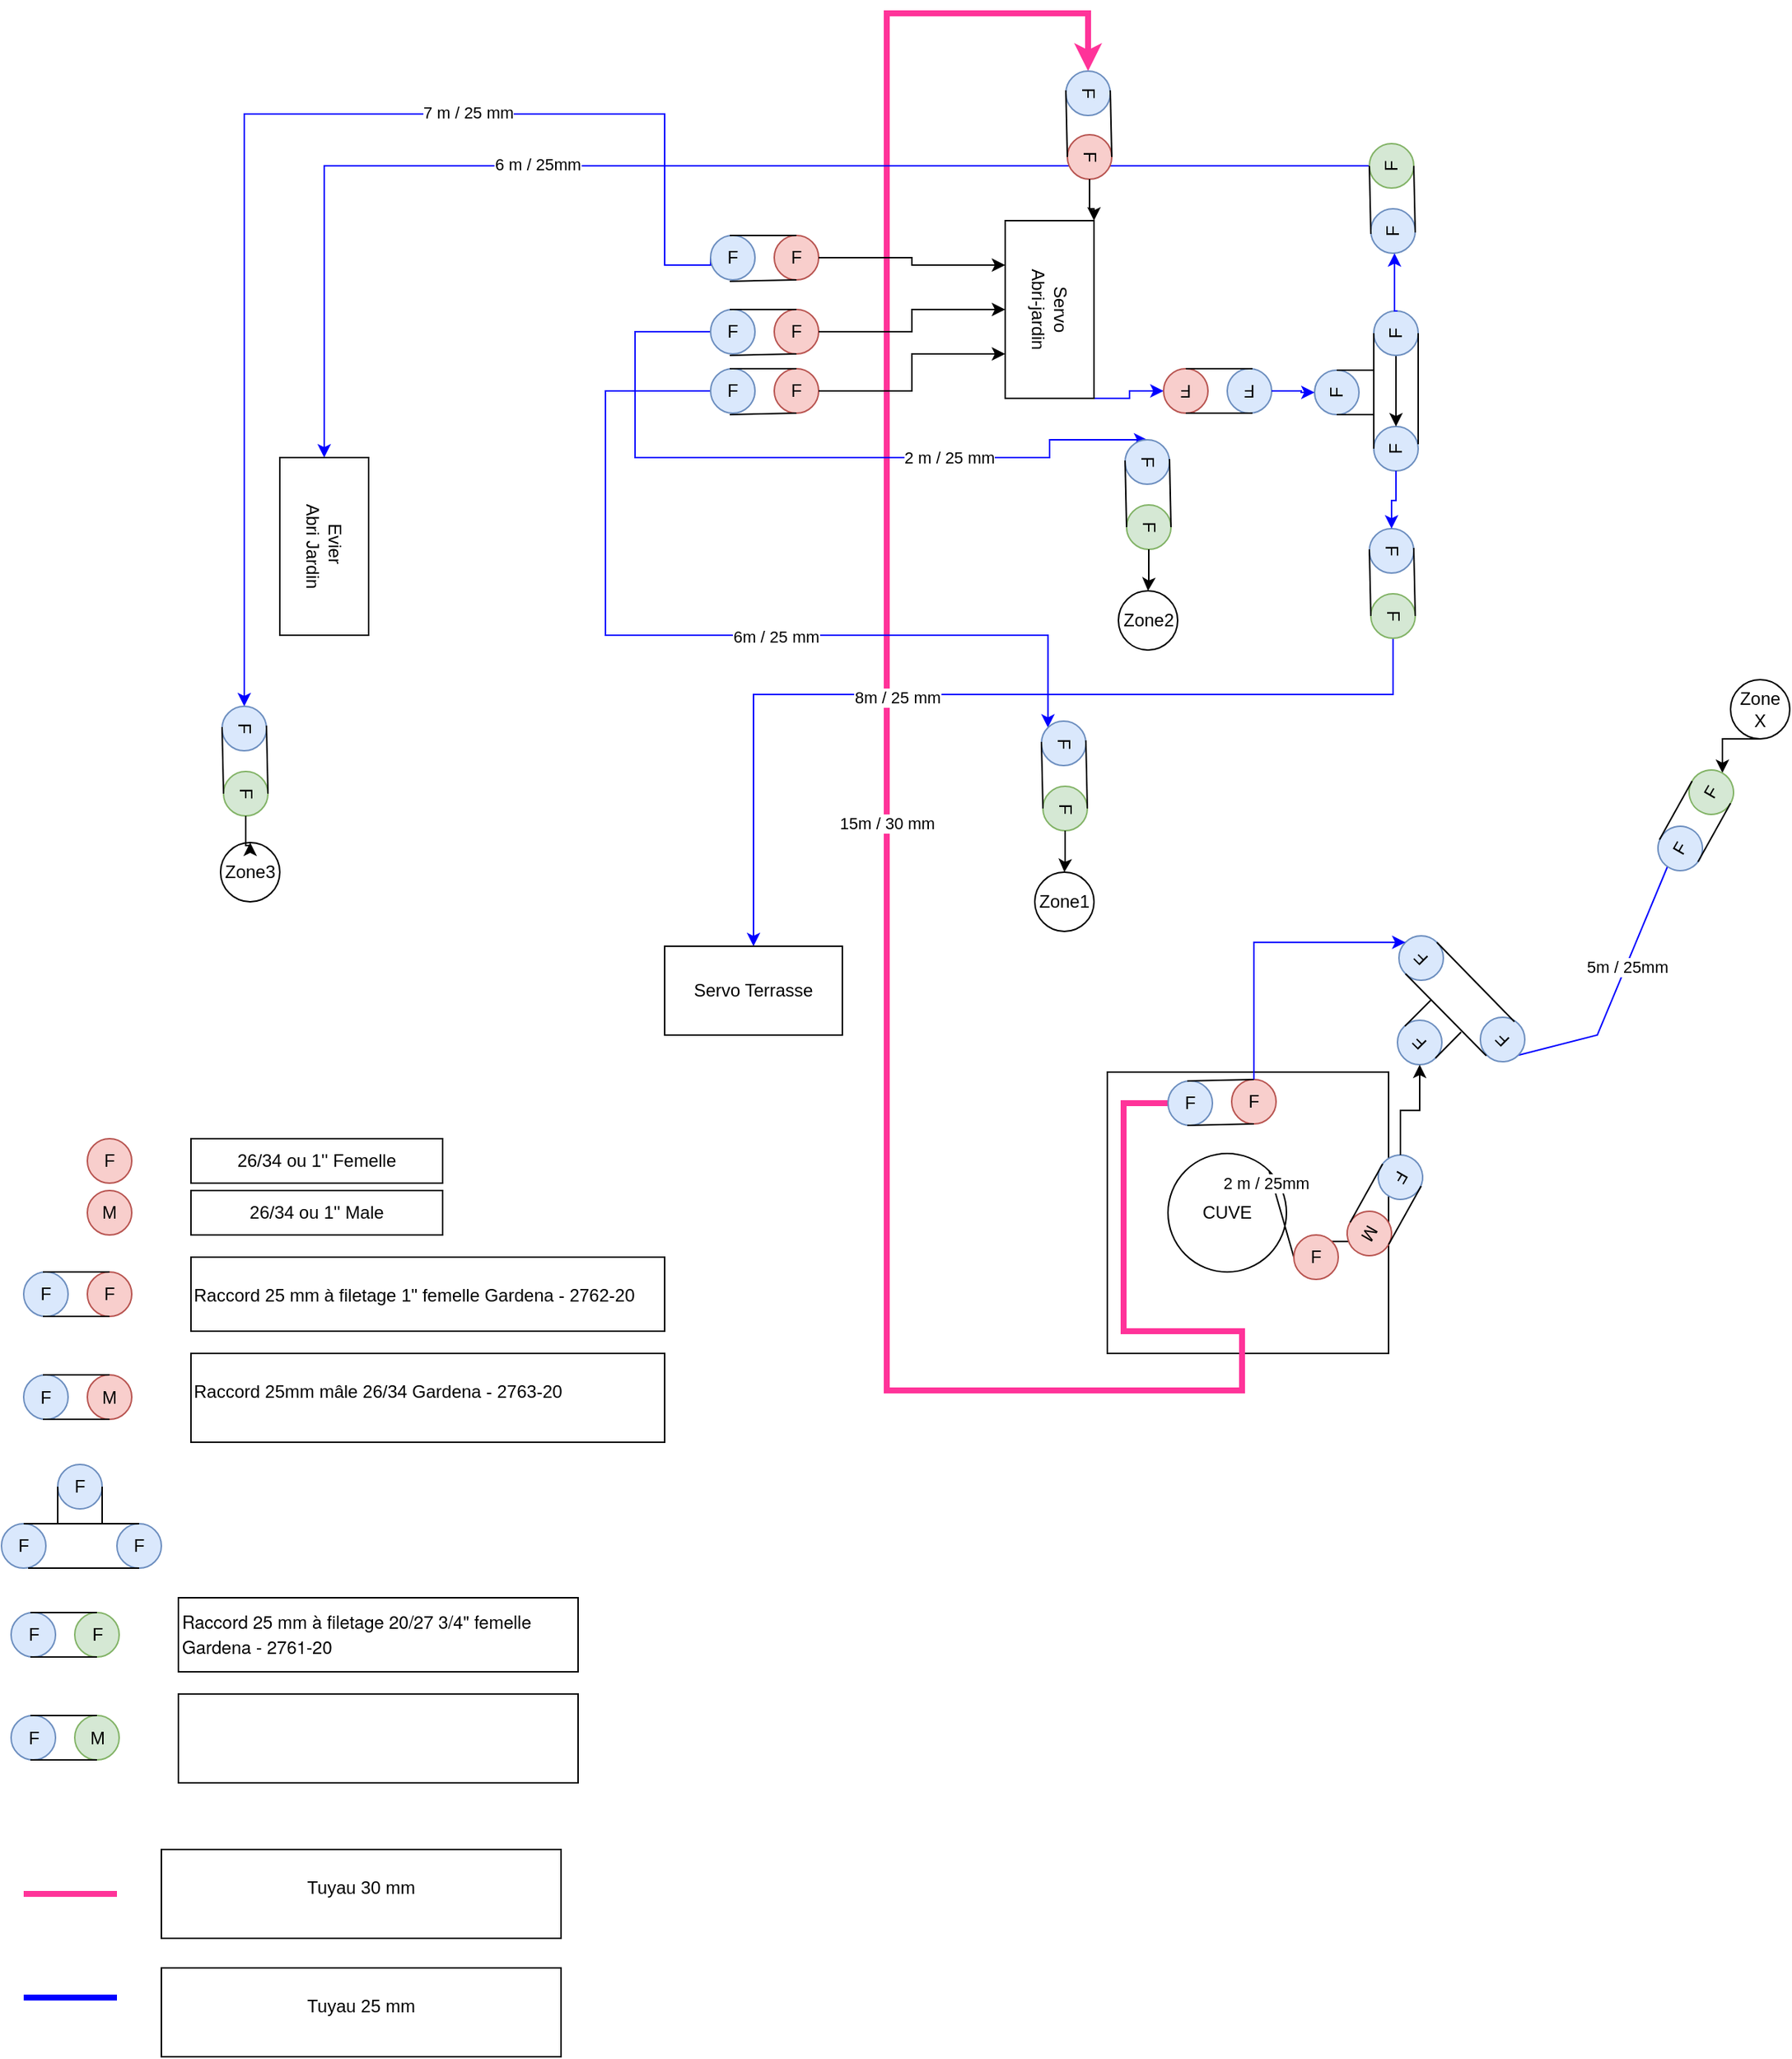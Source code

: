 <mxfile version="20.8.11" type="github">
  <diagram name="Page-1" id="x6a1R5R4ytEmfVrX3U43">
    <mxGraphModel dx="1573" dy="1703" grid="1" gridSize="10" guides="1" tooltips="1" connect="1" arrows="1" fold="1" page="1" pageScale="1" pageWidth="827" pageHeight="1169" math="0" shadow="0">
      <root>
        <mxCell id="0" />
        <mxCell id="1" parent="0" />
        <mxCell id="R0zmebqpnlVrIiYbYnW8-24" value="" style="whiteSpace=wrap;html=1;aspect=fixed;" vertex="1" parent="1">
          <mxGeometry x="319" y="445" width="190" height="190" as="geometry" />
        </mxCell>
        <mxCell id="R0zmebqpnlVrIiYbYnW8-7" value="" style="edgeStyle=orthogonalEdgeStyle;rounded=0;orthogonalLoop=1;jettySize=auto;html=1;entryX=0;entryY=0.5;entryDx=0;entryDy=0;strokeColor=#FF3399;strokeWidth=4;" edge="1" parent="1" source="R0zmebqpnlVrIiYbYnW8-53" target="R0zmebqpnlVrIiYbYnW8-140">
          <mxGeometry relative="1" as="geometry">
            <mxPoint x="414" y="610" as="sourcePoint" />
            <Array as="points">
              <mxPoint x="330" y="466" />
              <mxPoint x="330" y="620" />
              <mxPoint x="410" y="620" />
              <mxPoint x="410" y="660" />
              <mxPoint x="170" y="660" />
              <mxPoint x="170" y="-270" />
              <mxPoint x="306" y="-270" />
            </Array>
          </mxGeometry>
        </mxCell>
        <mxCell id="R0zmebqpnlVrIiYbYnW8-8" value="15m / 30 mm" style="edgeLabel;html=1;align=center;verticalAlign=middle;resizable=0;points=[];" vertex="1" connectable="0" parent="R0zmebqpnlVrIiYbYnW8-7">
          <mxGeometry x="0.125" relative="1" as="geometry">
            <mxPoint as="offset" />
          </mxGeometry>
        </mxCell>
        <mxCell id="R0zmebqpnlVrIiYbYnW8-1" value="CUVE" style="ellipse;whiteSpace=wrap;html=1;aspect=fixed;" vertex="1" parent="1">
          <mxGeometry x="360" y="500" width="80" height="80" as="geometry" />
        </mxCell>
        <mxCell id="R0zmebqpnlVrIiYbYnW8-2" value="" style="endArrow=none;html=1;rounded=0;exitX=1;exitY=0;exitDx=0;exitDy=0;entryX=0;entryY=0.5;entryDx=0;entryDy=0;" edge="1" parent="1" source="R0zmebqpnlVrIiYbYnW8-1" target="R0zmebqpnlVrIiYbYnW8-26">
          <mxGeometry width="50" height="50" relative="1" as="geometry">
            <mxPoint x="440" y="530" as="sourcePoint" />
            <mxPoint x="460" y="530" as="targetPoint" />
          </mxGeometry>
        </mxCell>
        <mxCell id="R0zmebqpnlVrIiYbYnW8-3" value="2 m / 25mm" style="edgeLabel;html=1;align=center;verticalAlign=middle;resizable=0;points=[];" vertex="1" connectable="0" parent="R0zmebqpnlVrIiYbYnW8-2">
          <mxGeometry x="0.2" y="1" relative="1" as="geometry">
            <mxPoint x="-14" y="-27" as="offset" />
          </mxGeometry>
        </mxCell>
        <mxCell id="R0zmebqpnlVrIiYbYnW8-4" value="" style="endArrow=none;html=1;rounded=0;exitX=0;exitY=0.5;exitDx=0;exitDy=0;strokeColor=#0000FF;" edge="1" parent="1" source="R0zmebqpnlVrIiYbYnW8-65">
          <mxGeometry width="50" height="50" relative="1" as="geometry">
            <mxPoint x="693" y="535" as="sourcePoint" />
            <mxPoint x="700" y="300" as="targetPoint" />
            <Array as="points">
              <mxPoint x="650" y="420" />
            </Array>
          </mxGeometry>
        </mxCell>
        <mxCell id="R0zmebqpnlVrIiYbYnW8-5" value="5m / 25mm" style="edgeLabel;html=1;align=center;verticalAlign=middle;resizable=0;points=[];" vertex="1" connectable="0" parent="R0zmebqpnlVrIiYbYnW8-4">
          <mxGeometry x="0.139" relative="1" as="geometry">
            <mxPoint as="offset" />
          </mxGeometry>
        </mxCell>
        <mxCell id="R0zmebqpnlVrIiYbYnW8-10" value="" style="edgeStyle=orthogonalEdgeStyle;rounded=0;orthogonalLoop=1;jettySize=auto;html=1;exitX=0.5;exitY=0;exitDx=0;exitDy=0;strokeColor=#0000FF;" edge="1" parent="1" source="R0zmebqpnlVrIiYbYnW8-136" target="R0zmebqpnlVrIiYbYnW8-9">
          <mxGeometry relative="1" as="geometry">
            <mxPoint x="130" y="-10" as="sourcePoint" />
          </mxGeometry>
        </mxCell>
        <mxCell id="R0zmebqpnlVrIiYbYnW8-11" value="6 m / 25mm" style="edgeLabel;html=1;align=center;verticalAlign=middle;resizable=0;points=[];" vertex="1" connectable="0" parent="R0zmebqpnlVrIiYbYnW8-10">
          <mxGeometry x="0.246" y="-1" relative="1" as="geometry">
            <mxPoint as="offset" />
          </mxGeometry>
        </mxCell>
        <mxCell id="R0zmebqpnlVrIiYbYnW8-13" value="" style="edgeStyle=orthogonalEdgeStyle;rounded=0;orthogonalLoop=1;jettySize=auto;html=1;strokeColor=#0000FF;exitX=1;exitY=0.5;exitDx=0;exitDy=0;" edge="1" parent="1" source="R0zmebqpnlVrIiYbYnW8-131" target="R0zmebqpnlVrIiYbYnW8-12">
          <mxGeometry relative="1" as="geometry">
            <mxPoint x="140" y="50" as="sourcePoint" />
            <Array as="points">
              <mxPoint x="512" y="190" />
              <mxPoint x="80" y="190" />
            </Array>
          </mxGeometry>
        </mxCell>
        <mxCell id="R0zmebqpnlVrIiYbYnW8-21" value="8m / 25 mm" style="edgeLabel;html=1;align=center;verticalAlign=middle;resizable=0;points=[];" vertex="1" connectable="0" parent="R0zmebqpnlVrIiYbYnW8-13">
          <mxGeometry x="0.165" y="2" relative="1" as="geometry">
            <mxPoint as="offset" />
          </mxGeometry>
        </mxCell>
        <mxCell id="R0zmebqpnlVrIiYbYnW8-15" value="" style="edgeStyle=orthogonalEdgeStyle;rounded=0;orthogonalLoop=1;jettySize=auto;html=1;exitX=0;exitY=0.5;exitDx=0;exitDy=0;entryX=0;entryY=1;entryDx=0;entryDy=0;strokeColor=#0000FF;" edge="1" parent="1" source="R0zmebqpnlVrIiYbYnW8-188" target="R0zmebqpnlVrIiYbYnW8-118">
          <mxGeometry relative="1" as="geometry">
            <Array as="points">
              <mxPoint x="-20" y="-15" />
              <mxPoint x="-20" y="150" />
              <mxPoint x="279" y="150" />
            </Array>
          </mxGeometry>
        </mxCell>
        <mxCell id="R0zmebqpnlVrIiYbYnW8-22" value="6m / 25 mm" style="edgeLabel;html=1;align=center;verticalAlign=middle;resizable=0;points=[];" vertex="1" connectable="0" parent="R0zmebqpnlVrIiYbYnW8-15">
          <mxGeometry x="0.173" y="-1" relative="1" as="geometry">
            <mxPoint as="offset" />
          </mxGeometry>
        </mxCell>
        <mxCell id="R0zmebqpnlVrIiYbYnW8-150" style="edgeStyle=orthogonalEdgeStyle;rounded=0;orthogonalLoop=1;jettySize=auto;html=1;exitX=1;exitY=0;exitDx=0;exitDy=0;fontSize=12;strokeColor=#0000FF;" edge="1" parent="1" source="R0zmebqpnlVrIiYbYnW8-6" target="R0zmebqpnlVrIiYbYnW8-147">
          <mxGeometry relative="1" as="geometry">
            <Array as="points">
              <mxPoint x="334" y="-10" />
              <mxPoint x="334" y="-15" />
            </Array>
          </mxGeometry>
        </mxCell>
        <mxCell id="R0zmebqpnlVrIiYbYnW8-6" value="Servo &lt;br&gt;Abri-jardin" style="whiteSpace=wrap;html=1;rotation=90;" vertex="1" parent="1">
          <mxGeometry x="220" y="-100" width="120" height="60" as="geometry" />
        </mxCell>
        <mxCell id="R0zmebqpnlVrIiYbYnW8-9" value="Evier&amp;nbsp;&lt;br&gt;Abri Jardin" style="whiteSpace=wrap;html=1;rotation=90;" vertex="1" parent="1">
          <mxGeometry x="-270" y="60" width="120" height="60" as="geometry" />
        </mxCell>
        <mxCell id="R0zmebqpnlVrIiYbYnW8-12" value="Servo Terrasse" style="whiteSpace=wrap;html=1;" vertex="1" parent="1">
          <mxGeometry x="20" y="360" width="120" height="60" as="geometry" />
        </mxCell>
        <mxCell id="R0zmebqpnlVrIiYbYnW8-14" value="Zone1" style="ellipse;whiteSpace=wrap;html=1;" vertex="1" parent="1">
          <mxGeometry x="270" y="310" width="40" height="40" as="geometry" />
        </mxCell>
        <mxCell id="R0zmebqpnlVrIiYbYnW8-16" value="" style="edgeStyle=orthogonalEdgeStyle;rounded=0;orthogonalLoop=1;jettySize=auto;html=1;exitX=0;exitY=0.5;exitDx=0;exitDy=0;entryX=0;entryY=0.5;entryDx=0;entryDy=0;strokeColor=#0000FF;" edge="1" parent="1" target="R0zmebqpnlVrIiYbYnW8-112" source="R0zmebqpnlVrIiYbYnW8-183">
          <mxGeometry relative="1" as="geometry">
            <mxPoint x="250" y="-230" as="sourcePoint" />
            <Array as="points">
              <mxPoint y="-55" />
              <mxPoint y="30" />
              <mxPoint x="280" y="30" />
              <mxPoint x="280" y="18" />
            </Array>
          </mxGeometry>
        </mxCell>
        <mxCell id="R0zmebqpnlVrIiYbYnW8-23" value="2 m / 25 mm" style="edgeLabel;html=1;align=center;verticalAlign=middle;resizable=0;points=[];" vertex="1" connectable="0" parent="R0zmebqpnlVrIiYbYnW8-16">
          <mxGeometry x="0.409" relative="1" as="geometry">
            <mxPoint as="offset" />
          </mxGeometry>
        </mxCell>
        <mxCell id="R0zmebqpnlVrIiYbYnW8-17" value="Zone2" style="ellipse;whiteSpace=wrap;html=1;" vertex="1" parent="1">
          <mxGeometry x="326.5" y="120" width="40" height="40" as="geometry" />
        </mxCell>
        <mxCell id="R0zmebqpnlVrIiYbYnW8-18" value="" style="edgeStyle=orthogonalEdgeStyle;rounded=0;orthogonalLoop=1;jettySize=auto;html=1;entryX=0;entryY=0.5;entryDx=0;entryDy=0;exitX=0;exitY=0.5;exitDx=0;exitDy=0;strokeColor=#0000FF;" edge="1" parent="1" target="R0zmebqpnlVrIiYbYnW8-124" source="R0zmebqpnlVrIiYbYnW8-173">
          <mxGeometry relative="1" as="geometry">
            <mxPoint x="130" y="-110" as="sourcePoint" />
            <mxPoint x="-260" y="200" as="targetPoint" />
            <Array as="points">
              <mxPoint x="51" y="-100" />
              <mxPoint x="20" y="-100" />
              <mxPoint x="20" y="-202" />
              <mxPoint x="-264" y="-202" />
            </Array>
          </mxGeometry>
        </mxCell>
        <mxCell id="R0zmebqpnlVrIiYbYnW8-20" value="7 m / 25 mm" style="edgeLabel;html=1;align=center;verticalAlign=middle;resizable=0;points=[];" vertex="1" connectable="0" parent="R0zmebqpnlVrIiYbYnW8-18">
          <mxGeometry x="-0.339" y="-1" relative="1" as="geometry">
            <mxPoint as="offset" />
          </mxGeometry>
        </mxCell>
        <mxCell id="R0zmebqpnlVrIiYbYnW8-19" value="Zone3" style="ellipse;whiteSpace=wrap;html=1;" vertex="1" parent="1">
          <mxGeometry x="-280" y="290" width="40" height="40" as="geometry" />
        </mxCell>
        <mxCell id="R0zmebqpnlVrIiYbYnW8-110" style="edgeStyle=orthogonalEdgeStyle;rounded=0;orthogonalLoop=1;jettySize=auto;html=1;exitX=0.5;exitY=1;exitDx=0;exitDy=0;entryX=1;entryY=0.5;entryDx=0;entryDy=0;fontSize=12;" edge="1" parent="1" source="R0zmebqpnlVrIiYbYnW8-25" target="R0zmebqpnlVrIiYbYnW8-106">
          <mxGeometry relative="1" as="geometry" />
        </mxCell>
        <mxCell id="R0zmebqpnlVrIiYbYnW8-25" value="Zone X" style="ellipse;whiteSpace=wrap;html=1;" vertex="1" parent="1">
          <mxGeometry x="740" y="180" width="40" height="40" as="geometry" />
        </mxCell>
        <mxCell id="R0zmebqpnlVrIiYbYnW8-93" style="edgeStyle=orthogonalEdgeStyle;rounded=0;orthogonalLoop=1;jettySize=auto;html=1;exitX=1;exitY=0;exitDx=0;exitDy=0;" edge="1" parent="1" source="R0zmebqpnlVrIiYbYnW8-26" target="R0zmebqpnlVrIiYbYnW8-89">
          <mxGeometry relative="1" as="geometry" />
        </mxCell>
        <mxCell id="R0zmebqpnlVrIiYbYnW8-26" value="F" style="ellipse;whiteSpace=wrap;html=1;aspect=fixed;fillColor=#f8cecc;strokeColor=#b85450;" vertex="1" parent="1">
          <mxGeometry x="445" y="555" width="30" height="30" as="geometry" />
        </mxCell>
        <mxCell id="R0zmebqpnlVrIiYbYnW8-27" value="F" style="ellipse;whiteSpace=wrap;html=1;aspect=fixed;fillColor=#f8cecc;strokeColor=#b85450;" vertex="1" parent="1">
          <mxGeometry x="-370" y="490" width="30" height="30" as="geometry" />
        </mxCell>
        <mxCell id="R0zmebqpnlVrIiYbYnW8-28" value="M" style="ellipse;whiteSpace=wrap;html=1;aspect=fixed;fillColor=#f8cecc;strokeColor=#b85450;" vertex="1" parent="1">
          <mxGeometry x="-370" y="525" width="30" height="30" as="geometry" />
        </mxCell>
        <mxCell id="R0zmebqpnlVrIiYbYnW8-29" value="26/34 ou 1&#39;&#39; Femelle" style="text;strokeColor=default;align=center;fillColor=none;html=1;verticalAlign=middle;whiteSpace=wrap;rounded=0;" vertex="1" parent="1">
          <mxGeometry x="-300" y="490" width="170" height="30" as="geometry" />
        </mxCell>
        <mxCell id="R0zmebqpnlVrIiYbYnW8-30" value="26/34&amp;nbsp;ou 1&#39;&#39; Male" style="text;strokeColor=default;align=center;fillColor=none;html=1;verticalAlign=middle;whiteSpace=wrap;rounded=0;" vertex="1" parent="1">
          <mxGeometry x="-300" y="525" width="170" height="30" as="geometry" />
        </mxCell>
        <mxCell id="R0zmebqpnlVrIiYbYnW8-39" value="F" style="ellipse;whiteSpace=wrap;html=1;aspect=fixed;fillColor=#dae8fc;strokeColor=#6c8ebf;" vertex="1" parent="1">
          <mxGeometry x="-413" y="580" width="30" height="30" as="geometry" />
        </mxCell>
        <mxCell id="R0zmebqpnlVrIiYbYnW8-40" value="F" style="ellipse;whiteSpace=wrap;html=1;aspect=fixed;fillColor=#f8cecc;strokeColor=#b85450;" vertex="1" parent="1">
          <mxGeometry x="-370" y="580" width="30" height="30" as="geometry" />
        </mxCell>
        <mxCell id="R0zmebqpnlVrIiYbYnW8-41" value="&lt;p class=&quot;p1&quot;&gt;Raccord 25 mm à filetage 1&quot; femelle Gardena -&amp;nbsp;2762-20&lt;/p&gt;" style="text;whiteSpace=wrap;html=1;strokeColor=default;" vertex="1" parent="1">
          <mxGeometry x="-300" y="570" width="320" height="50" as="geometry" />
        </mxCell>
        <mxCell id="R0zmebqpnlVrIiYbYnW8-45" value="" style="endArrow=none;html=1;rounded=0;entryX=0.5;entryY=0;entryDx=0;entryDy=0;" edge="1" parent="1" target="R0zmebqpnlVrIiYbYnW8-40">
          <mxGeometry width="50" height="50" relative="1" as="geometry">
            <mxPoint x="-400" y="580" as="sourcePoint" />
            <mxPoint x="-350" y="530" as="targetPoint" />
          </mxGeometry>
        </mxCell>
        <mxCell id="R0zmebqpnlVrIiYbYnW8-46" value="" style="endArrow=none;html=1;rounded=0;entryX=0.5;entryY=1;entryDx=0;entryDy=0;" edge="1" parent="1" target="R0zmebqpnlVrIiYbYnW8-40">
          <mxGeometry width="50" height="50" relative="1" as="geometry">
            <mxPoint x="-400" y="610" as="sourcePoint" />
            <mxPoint x="-350" y="560" as="targetPoint" />
          </mxGeometry>
        </mxCell>
        <mxCell id="R0zmebqpnlVrIiYbYnW8-52" value="" style="group;rotation=0;" vertex="1" connectable="0" parent="1">
          <mxGeometry x="360" y="450" width="73" height="30" as="geometry" />
        </mxCell>
        <mxCell id="R0zmebqpnlVrIiYbYnW8-53" value="F" style="ellipse;whiteSpace=wrap;html=1;aspect=fixed;fillColor=#dae8fc;strokeColor=#6c8ebf;rotation=0;" vertex="1" parent="R0zmebqpnlVrIiYbYnW8-52">
          <mxGeometry y="1" width="30" height="30" as="geometry" />
        </mxCell>
        <mxCell id="R0zmebqpnlVrIiYbYnW8-54" value="F" style="ellipse;whiteSpace=wrap;html=1;aspect=fixed;fillColor=#f8cecc;strokeColor=#b85450;rotation=0;" vertex="1" parent="R0zmebqpnlVrIiYbYnW8-52">
          <mxGeometry x="43" width="30" height="30" as="geometry" />
        </mxCell>
        <mxCell id="R0zmebqpnlVrIiYbYnW8-55" value="" style="endArrow=none;html=1;rounded=0;entryX=0.5;entryY=0;entryDx=0;entryDy=0;" edge="1" parent="R0zmebqpnlVrIiYbYnW8-52" target="R0zmebqpnlVrIiYbYnW8-54">
          <mxGeometry width="50" height="50" relative="1" as="geometry">
            <mxPoint x="13" y="1" as="sourcePoint" />
            <mxPoint x="63" y="-49" as="targetPoint" />
          </mxGeometry>
        </mxCell>
        <mxCell id="R0zmebqpnlVrIiYbYnW8-56" value="" style="endArrow=none;html=1;rounded=0;entryX=0.5;entryY=1;entryDx=0;entryDy=0;" edge="1" parent="R0zmebqpnlVrIiYbYnW8-52" target="R0zmebqpnlVrIiYbYnW8-54">
          <mxGeometry width="50" height="50" relative="1" as="geometry">
            <mxPoint x="13" y="31" as="sourcePoint" />
            <mxPoint x="63" y="-19" as="targetPoint" />
          </mxGeometry>
        </mxCell>
        <mxCell id="R0zmebqpnlVrIiYbYnW8-58" value="F" style="ellipse;whiteSpace=wrap;html=1;aspect=fixed;fillColor=#dae8fc;strokeColor=#6c8ebf;" vertex="1" parent="1">
          <mxGeometry x="-428" y="750" width="30" height="30" as="geometry" />
        </mxCell>
        <mxCell id="R0zmebqpnlVrIiYbYnW8-59" value="F" style="ellipse;whiteSpace=wrap;html=1;aspect=fixed;fillColor=#dae8fc;strokeColor=#6c8ebf;" vertex="1" parent="1">
          <mxGeometry x="-350" y="750" width="30" height="30" as="geometry" />
        </mxCell>
        <mxCell id="R0zmebqpnlVrIiYbYnW8-60" value="F" style="ellipse;whiteSpace=wrap;html=1;aspect=fixed;fillColor=#dae8fc;strokeColor=#6c8ebf;" vertex="1" parent="1">
          <mxGeometry x="-390" y="710" width="30" height="30" as="geometry" />
        </mxCell>
        <mxCell id="R0zmebqpnlVrIiYbYnW8-61" value="" style="endArrow=none;html=1;rounded=0;entryX=0.5;entryY=0;entryDx=0;entryDy=0;" edge="1" parent="1" target="R0zmebqpnlVrIiYbYnW8-59">
          <mxGeometry width="50" height="50" relative="1" as="geometry">
            <mxPoint x="-413" y="750" as="sourcePoint" />
            <mxPoint x="-363" y="700" as="targetPoint" />
          </mxGeometry>
        </mxCell>
        <mxCell id="R0zmebqpnlVrIiYbYnW8-62" value="" style="endArrow=none;html=1;rounded=0;entryX=0.5;entryY=1;entryDx=0;entryDy=0;" edge="1" parent="1" target="R0zmebqpnlVrIiYbYnW8-59">
          <mxGeometry width="50" height="50" relative="1" as="geometry">
            <mxPoint x="-410" y="780" as="sourcePoint" />
            <mxPoint x="-360" y="730" as="targetPoint" />
          </mxGeometry>
        </mxCell>
        <mxCell id="R0zmebqpnlVrIiYbYnW8-63" value="" style="endArrow=none;html=1;rounded=0;entryX=0;entryY=0.5;entryDx=0;entryDy=0;" edge="1" parent="1" target="R0zmebqpnlVrIiYbYnW8-60">
          <mxGeometry width="50" height="50" relative="1" as="geometry">
            <mxPoint x="-390" y="750" as="sourcePoint" />
            <mxPoint x="-140" y="690" as="targetPoint" />
          </mxGeometry>
        </mxCell>
        <mxCell id="R0zmebqpnlVrIiYbYnW8-64" value="" style="endArrow=none;html=1;rounded=0;entryX=0;entryY=0.5;entryDx=0;entryDy=0;" edge="1" parent="1">
          <mxGeometry width="50" height="50" relative="1" as="geometry">
            <mxPoint x="-360" y="750" as="sourcePoint" />
            <mxPoint x="-360" y="725" as="targetPoint" />
          </mxGeometry>
        </mxCell>
        <mxCell id="R0zmebqpnlVrIiYbYnW8-72" value="" style="group;rotation=-135;" vertex="1" connectable="0" parent="1">
          <mxGeometry x="490" y="375" width="108" height="70" as="geometry" />
        </mxCell>
        <mxCell id="R0zmebqpnlVrIiYbYnW8-65" value="F" style="ellipse;whiteSpace=wrap;html=1;aspect=fixed;fillColor=#dae8fc;strokeColor=#6c8ebf;rotation=-135;" vertex="1" parent="R0zmebqpnlVrIiYbYnW8-72">
          <mxGeometry x="81" y="33" width="30" height="30" as="geometry" />
        </mxCell>
        <mxCell id="R0zmebqpnlVrIiYbYnW8-66" value="F" style="ellipse;whiteSpace=wrap;html=1;aspect=fixed;fillColor=#dae8fc;strokeColor=#6c8ebf;rotation=-135;" vertex="1" parent="R0zmebqpnlVrIiYbYnW8-72">
          <mxGeometry x="26" y="-22" width="30" height="30" as="geometry" />
        </mxCell>
        <mxCell id="R0zmebqpnlVrIiYbYnW8-67" value="F" style="ellipse;whiteSpace=wrap;html=1;aspect=fixed;fillColor=#dae8fc;strokeColor=#6c8ebf;rotation=-135;" vertex="1" parent="R0zmebqpnlVrIiYbYnW8-72">
          <mxGeometry x="25" y="35" width="30" height="30" as="geometry" />
        </mxCell>
        <mxCell id="R0zmebqpnlVrIiYbYnW8-68" value="" style="endArrow=none;html=1;rounded=0;entryX=0.5;entryY=0;entryDx=0;entryDy=0;" edge="1" parent="R0zmebqpnlVrIiYbYnW8-72" target="R0zmebqpnlVrIiYbYnW8-66">
          <mxGeometry width="50" height="50" relative="1" as="geometry">
            <mxPoint x="85" y="59" as="sourcePoint" />
            <mxPoint x="15" y="59" as="targetPoint" />
          </mxGeometry>
        </mxCell>
        <mxCell id="R0zmebqpnlVrIiYbYnW8-69" value="" style="endArrow=none;html=1;rounded=0;entryX=0.5;entryY=1;entryDx=0;entryDy=0;" edge="1" parent="R0zmebqpnlVrIiYbYnW8-72" target="R0zmebqpnlVrIiYbYnW8-66">
          <mxGeometry width="50" height="50" relative="1" as="geometry">
            <mxPoint x="104" y="36" as="sourcePoint" />
            <mxPoint x="33" y="36" as="targetPoint" />
          </mxGeometry>
        </mxCell>
        <mxCell id="R0zmebqpnlVrIiYbYnW8-70" value="" style="endArrow=none;html=1;rounded=0;entryX=0;entryY=0.5;entryDx=0;entryDy=0;" edge="1" parent="R0zmebqpnlVrIiYbYnW8-72" target="R0zmebqpnlVrIiYbYnW8-67">
          <mxGeometry width="50" height="50" relative="1" as="geometry">
            <mxPoint x="68" y="43" as="sourcePoint" />
            <mxPoint x="-151" y="-92" as="targetPoint" />
          </mxGeometry>
        </mxCell>
        <mxCell id="R0zmebqpnlVrIiYbYnW8-71" value="" style="endArrow=none;html=1;rounded=0;entryX=0;entryY=0.5;entryDx=0;entryDy=0;" edge="1" parent="R0zmebqpnlVrIiYbYnW8-72">
          <mxGeometry width="50" height="50" relative="1" as="geometry">
            <mxPoint x="48" y="21" as="sourcePoint" />
            <mxPoint x="30" y="39" as="targetPoint" />
          </mxGeometry>
        </mxCell>
        <mxCell id="R0zmebqpnlVrIiYbYnW8-74" style="edgeStyle=orthogonalEdgeStyle;rounded=0;orthogonalLoop=1;jettySize=auto;html=1;entryX=1;entryY=0.5;entryDx=0;entryDy=0;strokeColor=#0000FF;" edge="1" parent="1" source="R0zmebqpnlVrIiYbYnW8-54" target="R0zmebqpnlVrIiYbYnW8-66">
          <mxGeometry relative="1" as="geometry">
            <Array as="points">
              <mxPoint x="418" y="357" />
            </Array>
          </mxGeometry>
        </mxCell>
        <mxCell id="R0zmebqpnlVrIiYbYnW8-83" value="&lt;p class=&quot;p1&quot;&gt;Raccord 25mm mâle 26/34 Gardena -&amp;nbsp;2763-20&lt;/p&gt;" style="text;whiteSpace=wrap;html=1;strokeColor=default;" vertex="1" parent="1">
          <mxGeometry x="-300" y="635" width="320" height="60" as="geometry" />
        </mxCell>
        <mxCell id="R0zmebqpnlVrIiYbYnW8-84" value="F" style="ellipse;whiteSpace=wrap;html=1;aspect=fixed;fillColor=#dae8fc;strokeColor=#6c8ebf;" vertex="1" parent="1">
          <mxGeometry x="-413" y="649.5" width="30" height="30" as="geometry" />
        </mxCell>
        <mxCell id="R0zmebqpnlVrIiYbYnW8-85" value="M" style="ellipse;whiteSpace=wrap;html=1;aspect=fixed;fillColor=#f8cecc;strokeColor=#b85450;" vertex="1" parent="1">
          <mxGeometry x="-370" y="649.5" width="30" height="30" as="geometry" />
        </mxCell>
        <mxCell id="R0zmebqpnlVrIiYbYnW8-86" value="" style="endArrow=none;html=1;rounded=0;entryX=0.5;entryY=0;entryDx=0;entryDy=0;" edge="1" parent="1" target="R0zmebqpnlVrIiYbYnW8-85">
          <mxGeometry width="50" height="50" relative="1" as="geometry">
            <mxPoint x="-400" y="649.5" as="sourcePoint" />
            <mxPoint x="-350" y="599.5" as="targetPoint" />
          </mxGeometry>
        </mxCell>
        <mxCell id="R0zmebqpnlVrIiYbYnW8-87" value="" style="endArrow=none;html=1;rounded=0;entryX=0.5;entryY=1;entryDx=0;entryDy=0;" edge="1" parent="1" target="R0zmebqpnlVrIiYbYnW8-85">
          <mxGeometry width="50" height="50" relative="1" as="geometry">
            <mxPoint x="-400" y="679.5" as="sourcePoint" />
            <mxPoint x="-350" y="629.5" as="targetPoint" />
          </mxGeometry>
        </mxCell>
        <mxCell id="R0zmebqpnlVrIiYbYnW8-92" value="" style="group;rotation=-240;" vertex="1" connectable="0" parent="1">
          <mxGeometry x="470" y="520" width="73" height="30" as="geometry" />
        </mxCell>
        <mxCell id="R0zmebqpnlVrIiYbYnW8-88" value="F" style="ellipse;whiteSpace=wrap;html=1;aspect=fixed;fillColor=#dae8fc;strokeColor=#6c8ebf;rotation=-240;" vertex="1" parent="R0zmebqpnlVrIiYbYnW8-92">
          <mxGeometry x="32" y="-19" width="30" height="30" as="geometry" />
        </mxCell>
        <mxCell id="R0zmebqpnlVrIiYbYnW8-89" value="M" style="ellipse;whiteSpace=wrap;html=1;aspect=fixed;fillColor=#f8cecc;strokeColor=#b85450;rotation=-240;" vertex="1" parent="R0zmebqpnlVrIiYbYnW8-92">
          <mxGeometry x="11" y="19" width="30" height="30" as="geometry" />
        </mxCell>
        <mxCell id="R0zmebqpnlVrIiYbYnW8-90" value="" style="endArrow=none;html=1;rounded=0;entryX=0.5;entryY=0;entryDx=0;entryDy=0;" edge="1" parent="R0zmebqpnlVrIiYbYnW8-92" target="R0zmebqpnlVrIiYbYnW8-89">
          <mxGeometry width="50" height="50" relative="1" as="geometry">
            <mxPoint x="61" y="2" as="sourcePoint" />
            <mxPoint x="80" y="70" as="targetPoint" />
          </mxGeometry>
        </mxCell>
        <mxCell id="R0zmebqpnlVrIiYbYnW8-91" value="" style="endArrow=none;html=1;rounded=0;entryX=0.5;entryY=1;entryDx=0;entryDy=0;" edge="1" parent="R0zmebqpnlVrIiYbYnW8-92" target="R0zmebqpnlVrIiYbYnW8-89">
          <mxGeometry width="50" height="50" relative="1" as="geometry">
            <mxPoint x="35" y="-13" as="sourcePoint" />
            <mxPoint x="54" y="55" as="targetPoint" />
          </mxGeometry>
        </mxCell>
        <mxCell id="R0zmebqpnlVrIiYbYnW8-94" style="edgeStyle=orthogonalEdgeStyle;rounded=0;orthogonalLoop=1;jettySize=auto;html=1;" edge="1" parent="1" source="R0zmebqpnlVrIiYbYnW8-88" target="R0zmebqpnlVrIiYbYnW8-67">
          <mxGeometry relative="1" as="geometry" />
        </mxCell>
        <mxCell id="R0zmebqpnlVrIiYbYnW8-95" value="F" style="ellipse;whiteSpace=wrap;html=1;aspect=fixed;fillColor=#dae8fc;strokeColor=#6c8ebf;" vertex="1" parent="1">
          <mxGeometry x="-421.5" y="810" width="30" height="30" as="geometry" />
        </mxCell>
        <mxCell id="R0zmebqpnlVrIiYbYnW8-96" value="F" style="ellipse;whiteSpace=wrap;html=1;aspect=fixed;fillColor=#d5e8d4;strokeColor=#82b366;" vertex="1" parent="1">
          <mxGeometry x="-378.5" y="810" width="30" height="30" as="geometry" />
        </mxCell>
        <mxCell id="R0zmebqpnlVrIiYbYnW8-97" value="&lt;p style=&quot;margin: 0px; font-variant-numeric: normal; font-variant-east-asian: normal; font-variant-alternates: normal; font-kerning: auto; font-optical-sizing: auto; font-feature-settings: normal; font-variation-settings: normal; font-stretch: normal; line-height: normal; font-family: &amp;quot;Helvetica Neue&amp;quot;;&quot; class=&quot;p1&quot;&gt;&lt;font style=&quot;font-size: 12px;&quot;&gt;Raccord 25 mm à filetage 20/27 3/4&quot; femelle Gardena - 2761-20&lt;/font&gt;&lt;/p&gt;" style="text;whiteSpace=wrap;html=1;strokeColor=default;" vertex="1" parent="1">
          <mxGeometry x="-308.5" y="800" width="270" height="50" as="geometry" />
        </mxCell>
        <mxCell id="R0zmebqpnlVrIiYbYnW8-98" value="" style="endArrow=none;html=1;rounded=0;entryX=0.5;entryY=0;entryDx=0;entryDy=0;" edge="1" parent="1" target="R0zmebqpnlVrIiYbYnW8-96">
          <mxGeometry width="50" height="50" relative="1" as="geometry">
            <mxPoint x="-408.5" y="810" as="sourcePoint" />
            <mxPoint x="-358.5" y="760" as="targetPoint" />
          </mxGeometry>
        </mxCell>
        <mxCell id="R0zmebqpnlVrIiYbYnW8-99" value="" style="endArrow=none;html=1;rounded=0;entryX=0.5;entryY=1;entryDx=0;entryDy=0;" edge="1" parent="1" target="R0zmebqpnlVrIiYbYnW8-96">
          <mxGeometry width="50" height="50" relative="1" as="geometry">
            <mxPoint x="-408.5" y="840" as="sourcePoint" />
            <mxPoint x="-358.5" y="790" as="targetPoint" />
          </mxGeometry>
        </mxCell>
        <mxCell id="R0zmebqpnlVrIiYbYnW8-100" value="&lt;p class=&quot;p1&quot;&gt;&lt;br&gt;&lt;/p&gt;" style="text;whiteSpace=wrap;html=1;strokeColor=default;" vertex="1" parent="1">
          <mxGeometry x="-308.5" y="865" width="270" height="60" as="geometry" />
        </mxCell>
        <mxCell id="R0zmebqpnlVrIiYbYnW8-101" value="F" style="ellipse;whiteSpace=wrap;html=1;aspect=fixed;fillColor=#dae8fc;strokeColor=#6c8ebf;" vertex="1" parent="1">
          <mxGeometry x="-421.5" y="879.5" width="30" height="30" as="geometry" />
        </mxCell>
        <mxCell id="R0zmebqpnlVrIiYbYnW8-102" value="M" style="ellipse;whiteSpace=wrap;html=1;aspect=fixed;fillColor=#d5e8d4;strokeColor=#82b366;" vertex="1" parent="1">
          <mxGeometry x="-378.5" y="879.5" width="30" height="30" as="geometry" />
        </mxCell>
        <mxCell id="R0zmebqpnlVrIiYbYnW8-103" value="" style="endArrow=none;html=1;rounded=0;entryX=0.5;entryY=0;entryDx=0;entryDy=0;" edge="1" parent="1" target="R0zmebqpnlVrIiYbYnW8-102">
          <mxGeometry width="50" height="50" relative="1" as="geometry">
            <mxPoint x="-408.5" y="879.5" as="sourcePoint" />
            <mxPoint x="-358.5" y="829.5" as="targetPoint" />
          </mxGeometry>
        </mxCell>
        <mxCell id="R0zmebqpnlVrIiYbYnW8-104" value="" style="endArrow=none;html=1;rounded=0;entryX=0.5;entryY=1;entryDx=0;entryDy=0;" edge="1" parent="1" target="R0zmebqpnlVrIiYbYnW8-102">
          <mxGeometry width="50" height="50" relative="1" as="geometry">
            <mxPoint x="-408.5" y="909.5" as="sourcePoint" />
            <mxPoint x="-358.5" y="859.5" as="targetPoint" />
          </mxGeometry>
        </mxCell>
        <mxCell id="R0zmebqpnlVrIiYbYnW8-109" value="" style="group;rotation=-60;" vertex="1" connectable="0" parent="1">
          <mxGeometry x="680" y="260" width="73" height="30" as="geometry" />
        </mxCell>
        <mxCell id="R0zmebqpnlVrIiYbYnW8-105" value="F" style="ellipse;whiteSpace=wrap;html=1;aspect=fixed;fillColor=#dae8fc;strokeColor=#6c8ebf;rotation=-60;" vertex="1" parent="R0zmebqpnlVrIiYbYnW8-109">
          <mxGeometry x="11" y="19" width="30" height="30" as="geometry" />
        </mxCell>
        <mxCell id="R0zmebqpnlVrIiYbYnW8-106" value="F" style="ellipse;whiteSpace=wrap;html=1;aspect=fixed;fillColor=#d5e8d4;strokeColor=#82b366;rotation=-60;" vertex="1" parent="R0zmebqpnlVrIiYbYnW8-109">
          <mxGeometry x="32" y="-19" width="30" height="30" as="geometry" />
        </mxCell>
        <mxCell id="R0zmebqpnlVrIiYbYnW8-107" value="" style="endArrow=none;html=1;rounded=0;entryX=0.5;entryY=0;entryDx=0;entryDy=0;" edge="1" parent="R0zmebqpnlVrIiYbYnW8-109" target="R0zmebqpnlVrIiYbYnW8-106">
          <mxGeometry width="50" height="50" relative="1" as="geometry">
            <mxPoint x="12" y="28" as="sourcePoint" />
            <mxPoint x="-7" y="-40" as="targetPoint" />
          </mxGeometry>
        </mxCell>
        <mxCell id="R0zmebqpnlVrIiYbYnW8-108" value="" style="endArrow=none;html=1;rounded=0;entryX=0.5;entryY=1;entryDx=0;entryDy=0;" edge="1" parent="R0zmebqpnlVrIiYbYnW8-109" target="R0zmebqpnlVrIiYbYnW8-106">
          <mxGeometry width="50" height="50" relative="1" as="geometry">
            <mxPoint x="38" y="43" as="sourcePoint" />
            <mxPoint x="19" y="-25" as="targetPoint" />
          </mxGeometry>
        </mxCell>
        <mxCell id="R0zmebqpnlVrIiYbYnW8-111" value="" style="group;rotation=90;" vertex="1" connectable="0" parent="1">
          <mxGeometry x="310" y="40" width="73" height="30" as="geometry" />
        </mxCell>
        <mxCell id="R0zmebqpnlVrIiYbYnW8-112" value="F" style="ellipse;whiteSpace=wrap;html=1;aspect=fixed;fillColor=#dae8fc;strokeColor=#6c8ebf;rotation=90;" vertex="1" parent="R0zmebqpnlVrIiYbYnW8-111">
          <mxGeometry x="21" y="-22" width="30" height="30" as="geometry" />
        </mxCell>
        <mxCell id="R0zmebqpnlVrIiYbYnW8-113" value="F" style="ellipse;whiteSpace=wrap;html=1;aspect=fixed;fillColor=#d5e8d4;strokeColor=#82b366;rotation=90;" vertex="1" parent="R0zmebqpnlVrIiYbYnW8-111">
          <mxGeometry x="22" y="22" width="30" height="30" as="geometry" />
        </mxCell>
        <mxCell id="R0zmebqpnlVrIiYbYnW8-114" value="" style="endArrow=none;html=1;rounded=0;entryX=0.5;entryY=0;entryDx=0;entryDy=0;" edge="1" parent="R0zmebqpnlVrIiYbYnW8-111" target="R0zmebqpnlVrIiYbYnW8-113">
          <mxGeometry width="50" height="50" relative="1" as="geometry">
            <mxPoint x="51" y="-9" as="sourcePoint" />
            <mxPoint x="102" y="41" as="targetPoint" />
          </mxGeometry>
        </mxCell>
        <mxCell id="R0zmebqpnlVrIiYbYnW8-115" value="" style="endArrow=none;html=1;rounded=0;entryX=0.5;entryY=1;entryDx=0;entryDy=0;" edge="1" parent="R0zmebqpnlVrIiYbYnW8-111" target="R0zmebqpnlVrIiYbYnW8-113">
          <mxGeometry width="50" height="50" relative="1" as="geometry">
            <mxPoint x="21" y="-8" as="sourcePoint" />
            <mxPoint x="72" y="41" as="targetPoint" />
          </mxGeometry>
        </mxCell>
        <mxCell id="R0zmebqpnlVrIiYbYnW8-116" style="edgeStyle=orthogonalEdgeStyle;rounded=0;orthogonalLoop=1;jettySize=auto;html=1;entryX=0.5;entryY=0;entryDx=0;entryDy=0;fontSize=12;" edge="1" parent="1" source="R0zmebqpnlVrIiYbYnW8-113" target="R0zmebqpnlVrIiYbYnW8-17">
          <mxGeometry relative="1" as="geometry" />
        </mxCell>
        <mxCell id="R0zmebqpnlVrIiYbYnW8-117" value="" style="group;rotation=90;" vertex="1" connectable="0" parent="1">
          <mxGeometry x="253.5" y="230" width="73" height="30" as="geometry" />
        </mxCell>
        <mxCell id="R0zmebqpnlVrIiYbYnW8-118" value="F" style="ellipse;whiteSpace=wrap;html=1;aspect=fixed;fillColor=#dae8fc;strokeColor=#6c8ebf;rotation=90;" vertex="1" parent="R0zmebqpnlVrIiYbYnW8-117">
          <mxGeometry x="21" y="-22" width="30" height="30" as="geometry" />
        </mxCell>
        <mxCell id="R0zmebqpnlVrIiYbYnW8-119" value="F" style="ellipse;whiteSpace=wrap;html=1;aspect=fixed;fillColor=#d5e8d4;strokeColor=#82b366;rotation=90;" vertex="1" parent="R0zmebqpnlVrIiYbYnW8-117">
          <mxGeometry x="22" y="22" width="30" height="30" as="geometry" />
        </mxCell>
        <mxCell id="R0zmebqpnlVrIiYbYnW8-120" value="" style="endArrow=none;html=1;rounded=0;entryX=0.5;entryY=0;entryDx=0;entryDy=0;" edge="1" parent="R0zmebqpnlVrIiYbYnW8-117" target="R0zmebqpnlVrIiYbYnW8-119">
          <mxGeometry width="50" height="50" relative="1" as="geometry">
            <mxPoint x="51" y="-9" as="sourcePoint" />
            <mxPoint x="102" y="41" as="targetPoint" />
          </mxGeometry>
        </mxCell>
        <mxCell id="R0zmebqpnlVrIiYbYnW8-121" value="" style="endArrow=none;html=1;rounded=0;entryX=0.5;entryY=1;entryDx=0;entryDy=0;" edge="1" parent="R0zmebqpnlVrIiYbYnW8-117" target="R0zmebqpnlVrIiYbYnW8-119">
          <mxGeometry width="50" height="50" relative="1" as="geometry">
            <mxPoint x="21" y="-8" as="sourcePoint" />
            <mxPoint x="72" y="41" as="targetPoint" />
          </mxGeometry>
        </mxCell>
        <mxCell id="R0zmebqpnlVrIiYbYnW8-122" style="edgeStyle=orthogonalEdgeStyle;rounded=0;orthogonalLoop=1;jettySize=auto;html=1;fontSize=12;" edge="1" parent="1" source="R0zmebqpnlVrIiYbYnW8-119" target="R0zmebqpnlVrIiYbYnW8-14">
          <mxGeometry relative="1" as="geometry" />
        </mxCell>
        <mxCell id="R0zmebqpnlVrIiYbYnW8-123" value="" style="group;rotation=90;" vertex="1" connectable="0" parent="1">
          <mxGeometry x="-300" y="220" width="73" height="30" as="geometry" />
        </mxCell>
        <mxCell id="R0zmebqpnlVrIiYbYnW8-124" value="F" style="ellipse;whiteSpace=wrap;html=1;aspect=fixed;fillColor=#dae8fc;strokeColor=#6c8ebf;rotation=90;" vertex="1" parent="R0zmebqpnlVrIiYbYnW8-123">
          <mxGeometry x="21" y="-22" width="30" height="30" as="geometry" />
        </mxCell>
        <mxCell id="R0zmebqpnlVrIiYbYnW8-125" value="F" style="ellipse;whiteSpace=wrap;html=1;aspect=fixed;fillColor=#d5e8d4;strokeColor=#82b366;rotation=90;" vertex="1" parent="R0zmebqpnlVrIiYbYnW8-123">
          <mxGeometry x="22" y="22" width="30" height="30" as="geometry" />
        </mxCell>
        <mxCell id="R0zmebqpnlVrIiYbYnW8-126" value="" style="endArrow=none;html=1;rounded=0;entryX=0.5;entryY=0;entryDx=0;entryDy=0;" edge="1" parent="R0zmebqpnlVrIiYbYnW8-123" target="R0zmebqpnlVrIiYbYnW8-125">
          <mxGeometry width="50" height="50" relative="1" as="geometry">
            <mxPoint x="51" y="-9" as="sourcePoint" />
            <mxPoint x="102" y="41" as="targetPoint" />
          </mxGeometry>
        </mxCell>
        <mxCell id="R0zmebqpnlVrIiYbYnW8-127" value="" style="endArrow=none;html=1;rounded=0;entryX=0.5;entryY=1;entryDx=0;entryDy=0;" edge="1" parent="R0zmebqpnlVrIiYbYnW8-123" target="R0zmebqpnlVrIiYbYnW8-125">
          <mxGeometry width="50" height="50" relative="1" as="geometry">
            <mxPoint x="21" y="-8" as="sourcePoint" />
            <mxPoint x="72" y="41" as="targetPoint" />
          </mxGeometry>
        </mxCell>
        <mxCell id="R0zmebqpnlVrIiYbYnW8-128" style="edgeStyle=orthogonalEdgeStyle;rounded=0;orthogonalLoop=1;jettySize=auto;html=1;exitX=1;exitY=0.5;exitDx=0;exitDy=0;fontSize=12;" edge="1" parent="1" source="R0zmebqpnlVrIiYbYnW8-125" target="R0zmebqpnlVrIiYbYnW8-19">
          <mxGeometry relative="1" as="geometry" />
        </mxCell>
        <mxCell id="R0zmebqpnlVrIiYbYnW8-129" value="" style="group;rotation=90;" vertex="1" connectable="0" parent="1">
          <mxGeometry x="475" y="100" width="73" height="30" as="geometry" />
        </mxCell>
        <mxCell id="R0zmebqpnlVrIiYbYnW8-130" value="F" style="ellipse;whiteSpace=wrap;html=1;aspect=fixed;fillColor=#dae8fc;strokeColor=#6c8ebf;rotation=90;" vertex="1" parent="R0zmebqpnlVrIiYbYnW8-129">
          <mxGeometry x="21" y="-22" width="30" height="30" as="geometry" />
        </mxCell>
        <mxCell id="R0zmebqpnlVrIiYbYnW8-131" value="F" style="ellipse;whiteSpace=wrap;html=1;aspect=fixed;fillColor=#d5e8d4;strokeColor=#82b366;rotation=90;" vertex="1" parent="R0zmebqpnlVrIiYbYnW8-129">
          <mxGeometry x="22" y="22" width="30" height="30" as="geometry" />
        </mxCell>
        <mxCell id="R0zmebqpnlVrIiYbYnW8-132" value="" style="endArrow=none;html=1;rounded=0;entryX=0.5;entryY=0;entryDx=0;entryDy=0;" edge="1" parent="R0zmebqpnlVrIiYbYnW8-129" target="R0zmebqpnlVrIiYbYnW8-131">
          <mxGeometry width="50" height="50" relative="1" as="geometry">
            <mxPoint x="51" y="-9" as="sourcePoint" />
            <mxPoint x="102" y="41" as="targetPoint" />
          </mxGeometry>
        </mxCell>
        <mxCell id="R0zmebqpnlVrIiYbYnW8-133" value="" style="endArrow=none;html=1;rounded=0;entryX=0.5;entryY=1;entryDx=0;entryDy=0;" edge="1" parent="R0zmebqpnlVrIiYbYnW8-129" target="R0zmebqpnlVrIiYbYnW8-131">
          <mxGeometry width="50" height="50" relative="1" as="geometry">
            <mxPoint x="21" y="-8" as="sourcePoint" />
            <mxPoint x="72" y="41" as="targetPoint" />
          </mxGeometry>
        </mxCell>
        <mxCell id="R0zmebqpnlVrIiYbYnW8-134" value="" style="group;rotation=-90;" vertex="1" connectable="0" parent="1">
          <mxGeometry x="475" y="-160" width="73" height="30" as="geometry" />
        </mxCell>
        <mxCell id="R0zmebqpnlVrIiYbYnW8-135" value="F" style="ellipse;whiteSpace=wrap;html=1;aspect=fixed;fillColor=#dae8fc;strokeColor=#6c8ebf;rotation=-90;" vertex="1" parent="R0zmebqpnlVrIiYbYnW8-134">
          <mxGeometry x="22" y="22" width="30" height="30" as="geometry" />
        </mxCell>
        <mxCell id="R0zmebqpnlVrIiYbYnW8-136" value="F" style="ellipse;whiteSpace=wrap;html=1;aspect=fixed;fillColor=#d5e8d4;strokeColor=#82b366;rotation=-90;" vertex="1" parent="R0zmebqpnlVrIiYbYnW8-134">
          <mxGeometry x="21" y="-22" width="30" height="30" as="geometry" />
        </mxCell>
        <mxCell id="R0zmebqpnlVrIiYbYnW8-137" value="" style="endArrow=none;html=1;rounded=0;entryX=0.5;entryY=0;entryDx=0;entryDy=0;" edge="1" parent="R0zmebqpnlVrIiYbYnW8-134" target="R0zmebqpnlVrIiYbYnW8-136">
          <mxGeometry width="50" height="50" relative="1" as="geometry">
            <mxPoint x="22" y="39" as="sourcePoint" />
            <mxPoint x="-29" y="-11" as="targetPoint" />
          </mxGeometry>
        </mxCell>
        <mxCell id="R0zmebqpnlVrIiYbYnW8-138" value="" style="endArrow=none;html=1;rounded=0;entryX=0.5;entryY=1;entryDx=0;entryDy=0;" edge="1" parent="R0zmebqpnlVrIiYbYnW8-134" target="R0zmebqpnlVrIiYbYnW8-136">
          <mxGeometry width="50" height="50" relative="1" as="geometry">
            <mxPoint x="52" y="38" as="sourcePoint" />
            <mxPoint x="1" y="-11" as="targetPoint" />
          </mxGeometry>
        </mxCell>
        <mxCell id="R0zmebqpnlVrIiYbYnW8-139" value="" style="group;rotation=90;" vertex="1" connectable="0" parent="1">
          <mxGeometry x="270" y="-210" width="73" height="30" as="geometry" />
        </mxCell>
        <mxCell id="R0zmebqpnlVrIiYbYnW8-140" value="F" style="ellipse;whiteSpace=wrap;html=1;aspect=fixed;fillColor=#dae8fc;strokeColor=#6c8ebf;rotation=90;" vertex="1" parent="R0zmebqpnlVrIiYbYnW8-139">
          <mxGeometry x="21" y="-21" width="30" height="30" as="geometry" />
        </mxCell>
        <mxCell id="R0zmebqpnlVrIiYbYnW8-141" value="F" style="ellipse;whiteSpace=wrap;html=1;aspect=fixed;fillColor=#f8cecc;strokeColor=#b85450;rotation=90;" vertex="1" parent="R0zmebqpnlVrIiYbYnW8-139">
          <mxGeometry x="22" y="22" width="30" height="30" as="geometry" />
        </mxCell>
        <mxCell id="R0zmebqpnlVrIiYbYnW8-142" value="" style="endArrow=none;html=1;rounded=0;entryX=0.5;entryY=0;entryDx=0;entryDy=0;" edge="1" parent="R0zmebqpnlVrIiYbYnW8-139" target="R0zmebqpnlVrIiYbYnW8-141">
          <mxGeometry width="50" height="50" relative="1" as="geometry">
            <mxPoint x="51" y="-8" as="sourcePoint" />
            <mxPoint x="101" y="42" as="targetPoint" />
          </mxGeometry>
        </mxCell>
        <mxCell id="R0zmebqpnlVrIiYbYnW8-143" value="" style="endArrow=none;html=1;rounded=0;entryX=0.5;entryY=1;entryDx=0;entryDy=0;" edge="1" parent="R0zmebqpnlVrIiYbYnW8-139" target="R0zmebqpnlVrIiYbYnW8-141">
          <mxGeometry width="50" height="50" relative="1" as="geometry">
            <mxPoint x="21" y="-8" as="sourcePoint" />
            <mxPoint x="71" y="42" as="targetPoint" />
          </mxGeometry>
        </mxCell>
        <mxCell id="R0zmebqpnlVrIiYbYnW8-144" style="edgeStyle=orthogonalEdgeStyle;rounded=0;orthogonalLoop=1;jettySize=auto;html=1;entryX=0;entryY=0;entryDx=0;entryDy=0;fontSize=12;" edge="1" parent="1" source="R0zmebqpnlVrIiYbYnW8-141" target="R0zmebqpnlVrIiYbYnW8-6">
          <mxGeometry relative="1" as="geometry" />
        </mxCell>
        <mxCell id="R0zmebqpnlVrIiYbYnW8-145" value="" style="group;rotation=-180;" vertex="1" connectable="0" parent="1">
          <mxGeometry x="357" y="-30" width="73" height="30" as="geometry" />
        </mxCell>
        <mxCell id="R0zmebqpnlVrIiYbYnW8-146" value="F" style="ellipse;whiteSpace=wrap;html=1;aspect=fixed;fillColor=#dae8fc;strokeColor=#6c8ebf;rotation=-180;" vertex="1" parent="R0zmebqpnlVrIiYbYnW8-145">
          <mxGeometry x="43" width="30" height="30" as="geometry" />
        </mxCell>
        <mxCell id="R0zmebqpnlVrIiYbYnW8-147" value="F" style="ellipse;whiteSpace=wrap;html=1;aspect=fixed;fillColor=#f8cecc;strokeColor=#b85450;rotation=-180;" vertex="1" parent="R0zmebqpnlVrIiYbYnW8-145">
          <mxGeometry width="30" height="30" as="geometry" />
        </mxCell>
        <mxCell id="R0zmebqpnlVrIiYbYnW8-148" value="" style="endArrow=none;html=1;rounded=0;entryX=0.5;entryY=0;entryDx=0;entryDy=0;" edge="1" parent="R0zmebqpnlVrIiYbYnW8-145" target="R0zmebqpnlVrIiYbYnW8-147">
          <mxGeometry width="50" height="50" relative="1" as="geometry">
            <mxPoint x="60" y="30" as="sourcePoint" />
            <mxPoint x="9" y="80" as="targetPoint" />
          </mxGeometry>
        </mxCell>
        <mxCell id="R0zmebqpnlVrIiYbYnW8-149" value="" style="endArrow=none;html=1;rounded=0;entryX=0.5;entryY=1;entryDx=0;entryDy=0;" edge="1" parent="R0zmebqpnlVrIiYbYnW8-145" target="R0zmebqpnlVrIiYbYnW8-147">
          <mxGeometry width="50" height="50" relative="1" as="geometry">
            <mxPoint x="60" as="sourcePoint" />
            <mxPoint x="9" y="49" as="targetPoint" />
          </mxGeometry>
        </mxCell>
        <mxCell id="R0zmebqpnlVrIiYbYnW8-158" value="" style="group;rotation=-90;" vertex="1" connectable="0" parent="1">
          <mxGeometry x="440" y="-50" width="108" height="70" as="geometry" />
        </mxCell>
        <mxCell id="R0zmebqpnlVrIiYbYnW8-151" value="F" style="ellipse;whiteSpace=wrap;html=1;aspect=fixed;fillColor=#dae8fc;strokeColor=#6c8ebf;rotation=-90;" vertex="1" parent="R0zmebqpnlVrIiYbYnW8-158">
          <mxGeometry x="59" y="59" width="30" height="30" as="geometry" />
        </mxCell>
        <mxCell id="R0zmebqpnlVrIiYbYnW8-159" value="" style="edgeStyle=orthogonalEdgeStyle;rounded=0;orthogonalLoop=1;jettySize=auto;html=1;fontSize=12;" edge="1" parent="R0zmebqpnlVrIiYbYnW8-158" source="R0zmebqpnlVrIiYbYnW8-152" target="R0zmebqpnlVrIiYbYnW8-151">
          <mxGeometry relative="1" as="geometry" />
        </mxCell>
        <mxCell id="R0zmebqpnlVrIiYbYnW8-152" value="F" style="ellipse;whiteSpace=wrap;html=1;aspect=fixed;fillColor=#dae8fc;strokeColor=#6c8ebf;rotation=-90;" vertex="1" parent="R0zmebqpnlVrIiYbYnW8-158">
          <mxGeometry x="59" y="-19" width="30" height="30" as="geometry" />
        </mxCell>
        <mxCell id="R0zmebqpnlVrIiYbYnW8-153" value="F" style="ellipse;whiteSpace=wrap;html=1;aspect=fixed;fillColor=#dae8fc;strokeColor=#6c8ebf;rotation=-90;" vertex="1" parent="R0zmebqpnlVrIiYbYnW8-158">
          <mxGeometry x="19" y="21" width="30" height="30" as="geometry" />
        </mxCell>
        <mxCell id="R0zmebqpnlVrIiYbYnW8-154" value="" style="endArrow=none;html=1;rounded=0;entryX=0.5;entryY=0;entryDx=0;entryDy=0;" edge="1" parent="R0zmebqpnlVrIiYbYnW8-158" target="R0zmebqpnlVrIiYbYnW8-152">
          <mxGeometry width="50" height="50" relative="1" as="geometry">
            <mxPoint x="59" y="74" as="sourcePoint" />
            <mxPoint x="9" y="24" as="targetPoint" />
          </mxGeometry>
        </mxCell>
        <mxCell id="R0zmebqpnlVrIiYbYnW8-155" value="" style="endArrow=none;html=1;rounded=0;entryX=0.5;entryY=1;entryDx=0;entryDy=0;" edge="1" parent="R0zmebqpnlVrIiYbYnW8-158" target="R0zmebqpnlVrIiYbYnW8-152">
          <mxGeometry width="50" height="50" relative="1" as="geometry">
            <mxPoint x="89" y="71" as="sourcePoint" />
            <mxPoint x="39" y="21" as="targetPoint" />
          </mxGeometry>
        </mxCell>
        <mxCell id="R0zmebqpnlVrIiYbYnW8-156" value="" style="endArrow=none;html=1;rounded=0;entryX=0;entryY=0.5;entryDx=0;entryDy=0;" edge="1" parent="R0zmebqpnlVrIiYbYnW8-158" target="R0zmebqpnlVrIiYbYnW8-153">
          <mxGeometry width="50" height="50" relative="1" as="geometry">
            <mxPoint x="59" y="51" as="sourcePoint" />
            <mxPoint x="-1" y="-199" as="targetPoint" />
          </mxGeometry>
        </mxCell>
        <mxCell id="R0zmebqpnlVrIiYbYnW8-157" value="" style="endArrow=none;html=1;rounded=0;entryX=0;entryY=0.5;entryDx=0;entryDy=0;" edge="1" parent="R0zmebqpnlVrIiYbYnW8-158">
          <mxGeometry width="50" height="50" relative="1" as="geometry">
            <mxPoint x="59" y="21" as="sourcePoint" />
            <mxPoint x="34" y="21" as="targetPoint" />
          </mxGeometry>
        </mxCell>
        <mxCell id="R0zmebqpnlVrIiYbYnW8-160" style="edgeStyle=orthogonalEdgeStyle;rounded=0;orthogonalLoop=1;jettySize=auto;html=1;fontSize=12;strokeColor=#0000FF;" edge="1" parent="1" source="R0zmebqpnlVrIiYbYnW8-146" target="R0zmebqpnlVrIiYbYnW8-153">
          <mxGeometry relative="1" as="geometry" />
        </mxCell>
        <mxCell id="R0zmebqpnlVrIiYbYnW8-161" style="edgeStyle=orthogonalEdgeStyle;rounded=0;orthogonalLoop=1;jettySize=auto;html=1;exitX=1;exitY=0.5;exitDx=0;exitDy=0;fontSize=12;strokeColor=#0000FF;" edge="1" parent="1">
          <mxGeometry relative="1" as="geometry">
            <mxPoint x="515" y="-69" as="sourcePoint" />
            <mxPoint x="513" y="-108" as="targetPoint" />
          </mxGeometry>
        </mxCell>
        <mxCell id="R0zmebqpnlVrIiYbYnW8-162" style="edgeStyle=orthogonalEdgeStyle;rounded=0;orthogonalLoop=1;jettySize=auto;html=1;fontSize=12;strokeColor=#0000FF;" edge="1" parent="1" source="R0zmebqpnlVrIiYbYnW8-151" target="R0zmebqpnlVrIiYbYnW8-130">
          <mxGeometry relative="1" as="geometry" />
        </mxCell>
        <mxCell id="R0zmebqpnlVrIiYbYnW8-165" value="" style="endArrow=none;html=1;rounded=0;strokeColor=#FF3399;strokeWidth=4;fontSize=12;" edge="1" parent="1">
          <mxGeometry width="50" height="50" relative="1" as="geometry">
            <mxPoint x="-413" y="1000" as="sourcePoint" />
            <mxPoint x="-350" y="1000" as="targetPoint" />
          </mxGeometry>
        </mxCell>
        <mxCell id="R0zmebqpnlVrIiYbYnW8-169" value="" style="endArrow=none;html=1;rounded=0;strokeColor=#0000FF;strokeWidth=4;fontSize=12;" edge="1" parent="1">
          <mxGeometry width="50" height="50" relative="1" as="geometry">
            <mxPoint x="-413" y="1070" as="sourcePoint" />
            <mxPoint x="-350" y="1070" as="targetPoint" />
          </mxGeometry>
        </mxCell>
        <mxCell id="R0zmebqpnlVrIiYbYnW8-170" value="&lt;p class=&quot;p1&quot;&gt;Tuyau 30 mm&lt;br&gt;&lt;/p&gt;" style="text;whiteSpace=wrap;html=1;strokeColor=default;align=center;" vertex="1" parent="1">
          <mxGeometry x="-320" y="970" width="270" height="60" as="geometry" />
        </mxCell>
        <mxCell id="R0zmebqpnlVrIiYbYnW8-171" value="&lt;p class=&quot;p1&quot;&gt;Tuyau 25 mm&lt;/p&gt;" style="text;whiteSpace=wrap;html=1;strokeColor=default;align=center;" vertex="1" parent="1">
          <mxGeometry x="-320" y="1050" width="270" height="60" as="geometry" />
        </mxCell>
        <mxCell id="R0zmebqpnlVrIiYbYnW8-172" value="" style="group;rotation=0;" vertex="1" connectable="0" parent="1">
          <mxGeometry x="50" y="-120" width="73" height="30" as="geometry" />
        </mxCell>
        <mxCell id="R0zmebqpnlVrIiYbYnW8-173" value="F" style="ellipse;whiteSpace=wrap;html=1;aspect=fixed;fillColor=#dae8fc;strokeColor=#6c8ebf;rotation=0;" vertex="1" parent="R0zmebqpnlVrIiYbYnW8-172">
          <mxGeometry x="1" width="30" height="30" as="geometry" />
        </mxCell>
        <mxCell id="R0zmebqpnlVrIiYbYnW8-174" value="F" style="ellipse;whiteSpace=wrap;html=1;aspect=fixed;fillColor=#f8cecc;strokeColor=#b85450;rotation=0;" vertex="1" parent="R0zmebqpnlVrIiYbYnW8-172">
          <mxGeometry x="44" width="30" height="30" as="geometry" />
        </mxCell>
        <mxCell id="R0zmebqpnlVrIiYbYnW8-175" value="" style="endArrow=none;html=1;rounded=0;entryX=0.5;entryY=0;entryDx=0;entryDy=0;" edge="1" parent="R0zmebqpnlVrIiYbYnW8-172" target="R0zmebqpnlVrIiYbYnW8-174">
          <mxGeometry width="50" height="50" relative="1" as="geometry">
            <mxPoint x="14" as="sourcePoint" />
            <mxPoint x="64" y="-49" as="targetPoint" />
          </mxGeometry>
        </mxCell>
        <mxCell id="R0zmebqpnlVrIiYbYnW8-176" value="" style="endArrow=none;html=1;rounded=0;entryX=0.5;entryY=1;entryDx=0;entryDy=0;" edge="1" parent="R0zmebqpnlVrIiYbYnW8-172" target="R0zmebqpnlVrIiYbYnW8-174">
          <mxGeometry width="50" height="50" relative="1" as="geometry">
            <mxPoint x="14" y="31" as="sourcePoint" />
            <mxPoint x="64" y="-19" as="targetPoint" />
          </mxGeometry>
        </mxCell>
        <mxCell id="R0zmebqpnlVrIiYbYnW8-182" value="" style="group;rotation=0;" vertex="1" connectable="0" parent="1">
          <mxGeometry x="50" y="-70" width="73" height="30" as="geometry" />
        </mxCell>
        <mxCell id="R0zmebqpnlVrIiYbYnW8-183" value="F" style="ellipse;whiteSpace=wrap;html=1;aspect=fixed;fillColor=#dae8fc;strokeColor=#6c8ebf;rotation=0;" vertex="1" parent="R0zmebqpnlVrIiYbYnW8-182">
          <mxGeometry x="1" width="30" height="30" as="geometry" />
        </mxCell>
        <mxCell id="R0zmebqpnlVrIiYbYnW8-184" value="F" style="ellipse;whiteSpace=wrap;html=1;aspect=fixed;fillColor=#f8cecc;strokeColor=#b85450;rotation=0;" vertex="1" parent="R0zmebqpnlVrIiYbYnW8-182">
          <mxGeometry x="44" width="30" height="30" as="geometry" />
        </mxCell>
        <mxCell id="R0zmebqpnlVrIiYbYnW8-185" value="" style="endArrow=none;html=1;rounded=0;entryX=0.5;entryY=0;entryDx=0;entryDy=0;" edge="1" parent="R0zmebqpnlVrIiYbYnW8-182" target="R0zmebqpnlVrIiYbYnW8-184">
          <mxGeometry width="50" height="50" relative="1" as="geometry">
            <mxPoint x="14" as="sourcePoint" />
            <mxPoint x="64" y="-49" as="targetPoint" />
          </mxGeometry>
        </mxCell>
        <mxCell id="R0zmebqpnlVrIiYbYnW8-186" value="" style="endArrow=none;html=1;rounded=0;entryX=0.5;entryY=1;entryDx=0;entryDy=0;" edge="1" parent="R0zmebqpnlVrIiYbYnW8-182" target="R0zmebqpnlVrIiYbYnW8-184">
          <mxGeometry width="50" height="50" relative="1" as="geometry">
            <mxPoint x="14" y="31" as="sourcePoint" />
            <mxPoint x="64" y="-19" as="targetPoint" />
          </mxGeometry>
        </mxCell>
        <mxCell id="R0zmebqpnlVrIiYbYnW8-187" value="" style="group;rotation=0;" vertex="1" connectable="0" parent="1">
          <mxGeometry x="50" y="-30" width="73" height="30" as="geometry" />
        </mxCell>
        <mxCell id="R0zmebqpnlVrIiYbYnW8-188" value="F" style="ellipse;whiteSpace=wrap;html=1;aspect=fixed;fillColor=#dae8fc;strokeColor=#6c8ebf;rotation=0;" vertex="1" parent="R0zmebqpnlVrIiYbYnW8-187">
          <mxGeometry x="1" width="30" height="30" as="geometry" />
        </mxCell>
        <mxCell id="R0zmebqpnlVrIiYbYnW8-189" value="F" style="ellipse;whiteSpace=wrap;html=1;aspect=fixed;fillColor=#f8cecc;strokeColor=#b85450;rotation=0;" vertex="1" parent="R0zmebqpnlVrIiYbYnW8-187">
          <mxGeometry x="44" width="30" height="30" as="geometry" />
        </mxCell>
        <mxCell id="R0zmebqpnlVrIiYbYnW8-190" value="" style="endArrow=none;html=1;rounded=0;entryX=0.5;entryY=0;entryDx=0;entryDy=0;" edge="1" parent="R0zmebqpnlVrIiYbYnW8-187" target="R0zmebqpnlVrIiYbYnW8-189">
          <mxGeometry width="50" height="50" relative="1" as="geometry">
            <mxPoint x="14" as="sourcePoint" />
            <mxPoint x="64" y="-49" as="targetPoint" />
          </mxGeometry>
        </mxCell>
        <mxCell id="R0zmebqpnlVrIiYbYnW8-191" value="" style="endArrow=none;html=1;rounded=0;entryX=0.5;entryY=1;entryDx=0;entryDy=0;" edge="1" parent="R0zmebqpnlVrIiYbYnW8-187" target="R0zmebqpnlVrIiYbYnW8-189">
          <mxGeometry width="50" height="50" relative="1" as="geometry">
            <mxPoint x="14" y="31" as="sourcePoint" />
            <mxPoint x="64" y="-19" as="targetPoint" />
          </mxGeometry>
        </mxCell>
        <mxCell id="R0zmebqpnlVrIiYbYnW8-192" style="edgeStyle=orthogonalEdgeStyle;rounded=0;orthogonalLoop=1;jettySize=auto;html=1;entryX=0.25;entryY=1;entryDx=0;entryDy=0;strokeColor=default;strokeWidth=1;fontSize=12;" edge="1" parent="1" source="R0zmebqpnlVrIiYbYnW8-174" target="R0zmebqpnlVrIiYbYnW8-6">
          <mxGeometry relative="1" as="geometry" />
        </mxCell>
        <mxCell id="R0zmebqpnlVrIiYbYnW8-193" style="edgeStyle=orthogonalEdgeStyle;rounded=0;orthogonalLoop=1;jettySize=auto;html=1;strokeColor=default;strokeWidth=1;fontSize=12;" edge="1" parent="1" source="R0zmebqpnlVrIiYbYnW8-184" target="R0zmebqpnlVrIiYbYnW8-6">
          <mxGeometry relative="1" as="geometry" />
        </mxCell>
        <mxCell id="R0zmebqpnlVrIiYbYnW8-194" style="edgeStyle=orthogonalEdgeStyle;rounded=0;orthogonalLoop=1;jettySize=auto;html=1;entryX=0.75;entryY=1;entryDx=0;entryDy=0;strokeColor=default;strokeWidth=1;fontSize=12;" edge="1" parent="1" source="R0zmebqpnlVrIiYbYnW8-189" target="R0zmebqpnlVrIiYbYnW8-6">
          <mxGeometry relative="1" as="geometry" />
        </mxCell>
      </root>
    </mxGraphModel>
  </diagram>
</mxfile>
